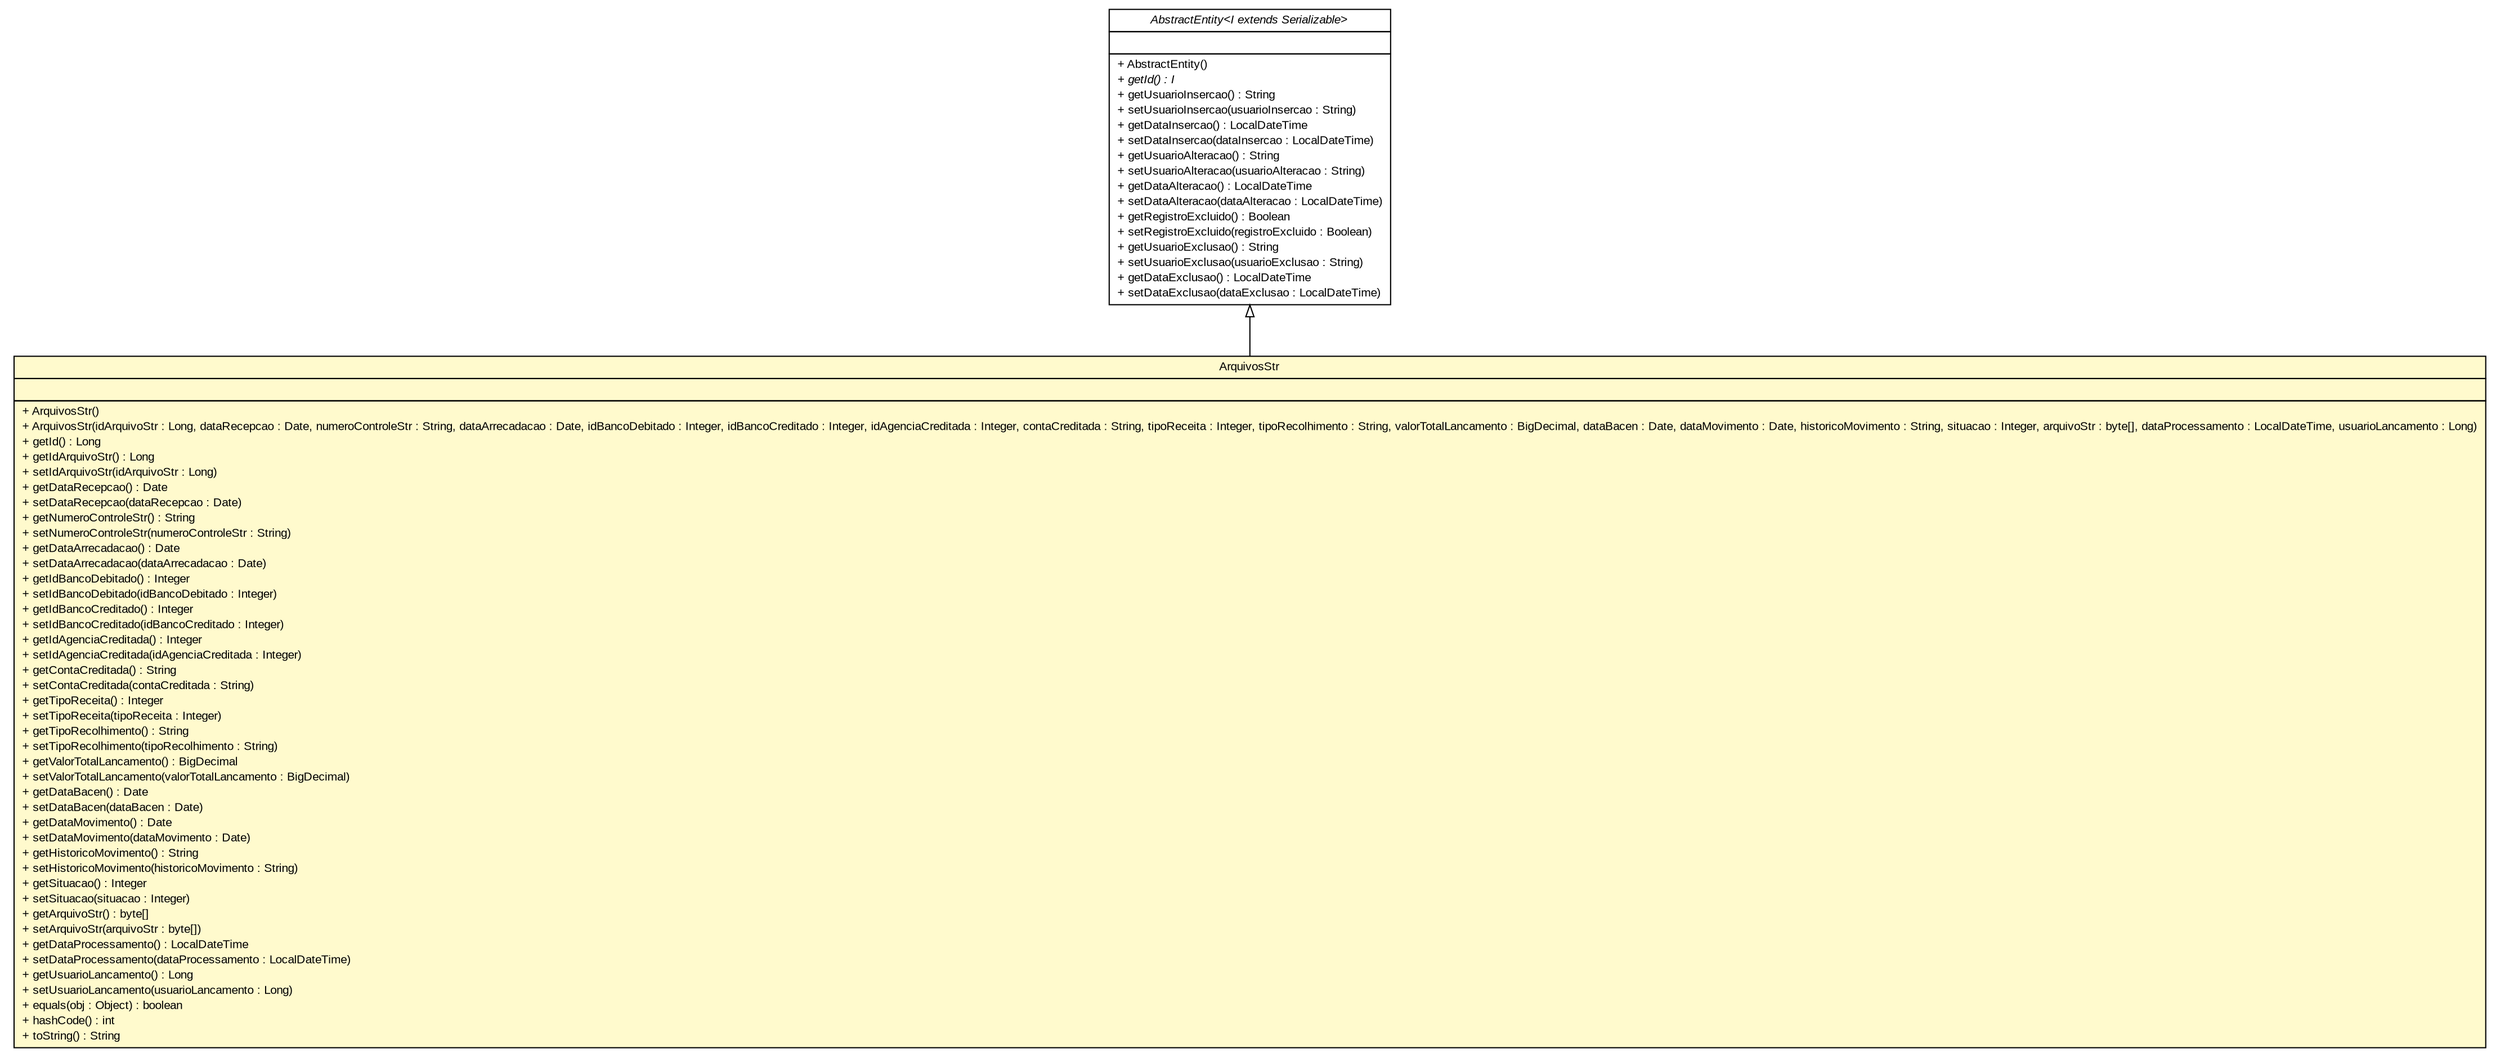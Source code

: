 #!/usr/local/bin/dot
#
# Class diagram 
# Generated by UMLGraph version R5_6 (http://www.umlgraph.org/)
#

digraph G {
	edge [fontname="arial",fontsize=10,labelfontname="arial",labelfontsize=10];
	node [fontname="arial",fontsize=10,shape=plaintext];
	nodesep=0.25;
	ranksep=0.5;
	// br.gov.to.sefaz.persistence.entity.AbstractEntity<I extends java.io.Serializable>
	c42526 [label=<<table title="br.gov.to.sefaz.persistence.entity.AbstractEntity" border="0" cellborder="1" cellspacing="0" cellpadding="2" port="p" href="../../../../persistence/entity/AbstractEntity.html">
		<tr><td><table border="0" cellspacing="0" cellpadding="1">
<tr><td align="center" balign="center"><font face="arial italic"> AbstractEntity&lt;I extends Serializable&gt; </font></td></tr>
		</table></td></tr>
		<tr><td><table border="0" cellspacing="0" cellpadding="1">
<tr><td align="left" balign="left">  </td></tr>
		</table></td></tr>
		<tr><td><table border="0" cellspacing="0" cellpadding="1">
<tr><td align="left" balign="left"> + AbstractEntity() </td></tr>
<tr><td align="left" balign="left"><font face="arial italic" point-size="10.0"> + getId() : I </font></td></tr>
<tr><td align="left" balign="left"> + getUsuarioInsercao() : String </td></tr>
<tr><td align="left" balign="left"> + setUsuarioInsercao(usuarioInsercao : String) </td></tr>
<tr><td align="left" balign="left"> + getDataInsercao() : LocalDateTime </td></tr>
<tr><td align="left" balign="left"> + setDataInsercao(dataInsercao : LocalDateTime) </td></tr>
<tr><td align="left" balign="left"> + getUsuarioAlteracao() : String </td></tr>
<tr><td align="left" balign="left"> + setUsuarioAlteracao(usuarioAlteracao : String) </td></tr>
<tr><td align="left" balign="left"> + getDataAlteracao() : LocalDateTime </td></tr>
<tr><td align="left" balign="left"> + setDataAlteracao(dataAlteracao : LocalDateTime) </td></tr>
<tr><td align="left" balign="left"> + getRegistroExcluido() : Boolean </td></tr>
<tr><td align="left" balign="left"> + setRegistroExcluido(registroExcluido : Boolean) </td></tr>
<tr><td align="left" balign="left"> + getUsuarioExclusao() : String </td></tr>
<tr><td align="left" balign="left"> + setUsuarioExclusao(usuarioExclusao : String) </td></tr>
<tr><td align="left" balign="left"> + getDataExclusao() : LocalDateTime </td></tr>
<tr><td align="left" balign="left"> + setDataExclusao(dataExclusao : LocalDateTime) </td></tr>
		</table></td></tr>
		</table>>, URL="../../../../persistence/entity/AbstractEntity.html", fontname="arial", fontcolor="black", fontsize=10.0];
	// br.gov.to.sefaz.arr.parametros.persistence.entity.ArquivosStr
	c42858 [label=<<table title="br.gov.to.sefaz.arr.parametros.persistence.entity.ArquivosStr" border="0" cellborder="1" cellspacing="0" cellpadding="2" port="p" bgcolor="lemonChiffon" href="./ArquivosStr.html">
		<tr><td><table border="0" cellspacing="0" cellpadding="1">
<tr><td align="center" balign="center"> ArquivosStr </td></tr>
		</table></td></tr>
		<tr><td><table border="0" cellspacing="0" cellpadding="1">
<tr><td align="left" balign="left">  </td></tr>
		</table></td></tr>
		<tr><td><table border="0" cellspacing="0" cellpadding="1">
<tr><td align="left" balign="left"> + ArquivosStr() </td></tr>
<tr><td align="left" balign="left"> + ArquivosStr(idArquivoStr : Long, dataRecepcao : Date, numeroControleStr : String, dataArrecadacao : Date, idBancoDebitado : Integer, idBancoCreditado : Integer, idAgenciaCreditada : Integer, contaCreditada : String, tipoReceita : Integer, tipoRecolhimento : String, valorTotalLancamento : BigDecimal, dataBacen : Date, dataMovimento : Date, historicoMovimento : String, situacao : Integer, arquivoStr : byte[], dataProcessamento : LocalDateTime, usuarioLancamento : Long) </td></tr>
<tr><td align="left" balign="left"> + getId() : Long </td></tr>
<tr><td align="left" balign="left"> + getIdArquivoStr() : Long </td></tr>
<tr><td align="left" balign="left"> + setIdArquivoStr(idArquivoStr : Long) </td></tr>
<tr><td align="left" balign="left"> + getDataRecepcao() : Date </td></tr>
<tr><td align="left" balign="left"> + setDataRecepcao(dataRecepcao : Date) </td></tr>
<tr><td align="left" balign="left"> + getNumeroControleStr() : String </td></tr>
<tr><td align="left" balign="left"> + setNumeroControleStr(numeroControleStr : String) </td></tr>
<tr><td align="left" balign="left"> + getDataArrecadacao() : Date </td></tr>
<tr><td align="left" balign="left"> + setDataArrecadacao(dataArrecadacao : Date) </td></tr>
<tr><td align="left" balign="left"> + getIdBancoDebitado() : Integer </td></tr>
<tr><td align="left" balign="left"> + setIdBancoDebitado(idBancoDebitado : Integer) </td></tr>
<tr><td align="left" balign="left"> + getIdBancoCreditado() : Integer </td></tr>
<tr><td align="left" balign="left"> + setIdBancoCreditado(idBancoCreditado : Integer) </td></tr>
<tr><td align="left" balign="left"> + getIdAgenciaCreditada() : Integer </td></tr>
<tr><td align="left" balign="left"> + setIdAgenciaCreditada(idAgenciaCreditada : Integer) </td></tr>
<tr><td align="left" balign="left"> + getContaCreditada() : String </td></tr>
<tr><td align="left" balign="left"> + setContaCreditada(contaCreditada : String) </td></tr>
<tr><td align="left" balign="left"> + getTipoReceita() : Integer </td></tr>
<tr><td align="left" balign="left"> + setTipoReceita(tipoReceita : Integer) </td></tr>
<tr><td align="left" balign="left"> + getTipoRecolhimento() : String </td></tr>
<tr><td align="left" balign="left"> + setTipoRecolhimento(tipoRecolhimento : String) </td></tr>
<tr><td align="left" balign="left"> + getValorTotalLancamento() : BigDecimal </td></tr>
<tr><td align="left" balign="left"> + setValorTotalLancamento(valorTotalLancamento : BigDecimal) </td></tr>
<tr><td align="left" balign="left"> + getDataBacen() : Date </td></tr>
<tr><td align="left" balign="left"> + setDataBacen(dataBacen : Date) </td></tr>
<tr><td align="left" balign="left"> + getDataMovimento() : Date </td></tr>
<tr><td align="left" balign="left"> + setDataMovimento(dataMovimento : Date) </td></tr>
<tr><td align="left" balign="left"> + getHistoricoMovimento() : String </td></tr>
<tr><td align="left" balign="left"> + setHistoricoMovimento(historicoMovimento : String) </td></tr>
<tr><td align="left" balign="left"> + getSituacao() : Integer </td></tr>
<tr><td align="left" balign="left"> + setSituacao(situacao : Integer) </td></tr>
<tr><td align="left" balign="left"> + getArquivoStr() : byte[] </td></tr>
<tr><td align="left" balign="left"> + setArquivoStr(arquivoStr : byte[]) </td></tr>
<tr><td align="left" balign="left"> + getDataProcessamento() : LocalDateTime </td></tr>
<tr><td align="left" balign="left"> + setDataProcessamento(dataProcessamento : LocalDateTime) </td></tr>
<tr><td align="left" balign="left"> + getUsuarioLancamento() : Long </td></tr>
<tr><td align="left" balign="left"> + setUsuarioLancamento(usuarioLancamento : Long) </td></tr>
<tr><td align="left" balign="left"> + equals(obj : Object) : boolean </td></tr>
<tr><td align="left" balign="left"> + hashCode() : int </td></tr>
<tr><td align="left" balign="left"> + toString() : String </td></tr>
		</table></td></tr>
		</table>>, URL="./ArquivosStr.html", fontname="arial", fontcolor="black", fontsize=10.0];
	//br.gov.to.sefaz.arr.parametros.persistence.entity.ArquivosStr extends br.gov.to.sefaz.persistence.entity.AbstractEntity<java.lang.Long>
	c42526:p -> c42858:p [dir=back,arrowtail=empty];
}


